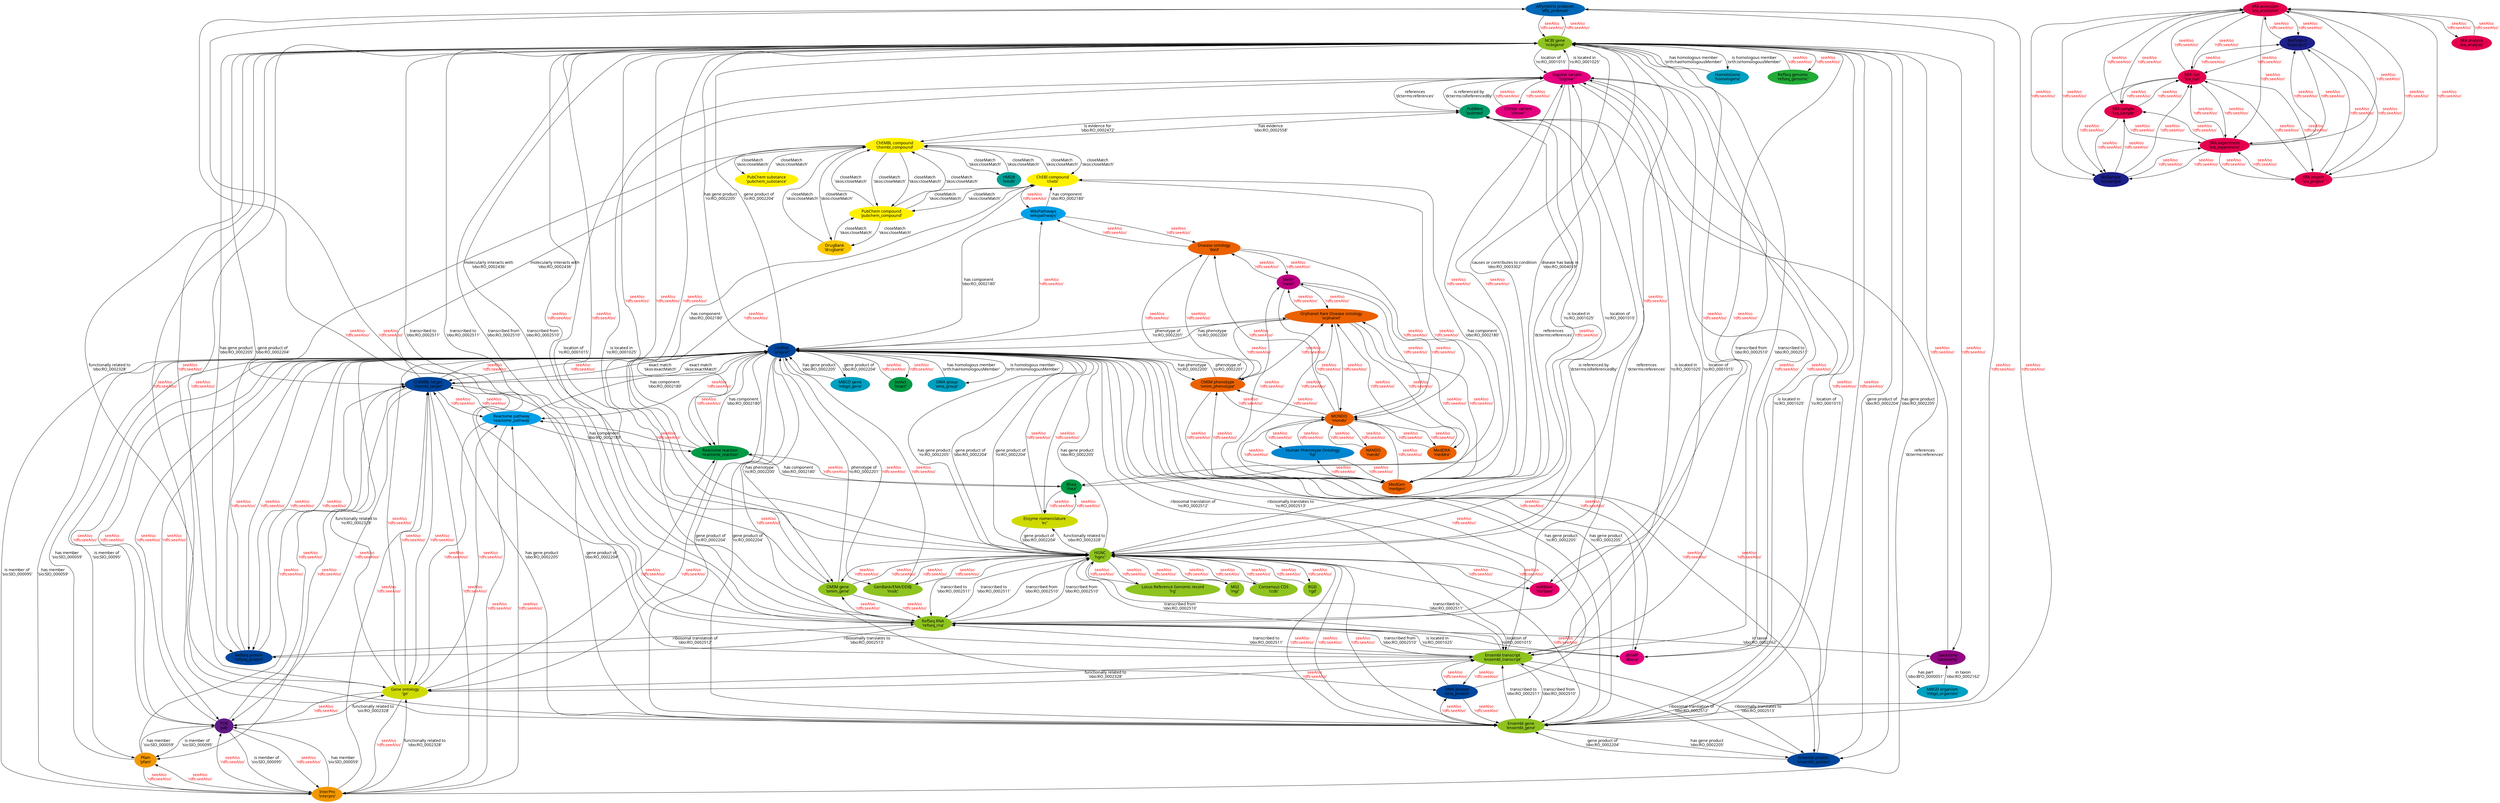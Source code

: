 digraph togoid {
  node [
    style = "filled",
    color = "white",
    fontname = "Migu 1M"
  ];
  edge [
    fontname = "Migu 1M"
  ];

  "Affymetrix probeset
'affy_probeset'" [fillcolor = "#0068B7"] ;
  "NCBI gene
'ncbigene'" [fillcolor = "#8FC31F"] ;
  "ChEMBL compound
'chembl_compound'" [fillcolor = "#FFF100"] ;
  "ChEBI compound
'chebi'" [fillcolor = "#FFF100"] ;
  "ChEMBL target
'chembl_target'" [fillcolor = "#00479D"] ;
  "DrugBank
'drugbank'" [fillcolor = "#FCC800"] ;
  "HMDB
'hmdb'" [fillcolor = "#009E96"] ;
  "PubChem compound
'pubchem_compound'" [fillcolor = "#FFF100"] ;
  "PubChem substance
'pubchem_substance'" [fillcolor = "#FFF100"] ;
  "PubMed
'pubmed'" [fillcolor = "#009B6B"] ;
  "Ensembl gene
'ensembl_gene'" [fillcolor = "#8FC31F"] ;
  "Gene ontology
'go'" [fillcolor = "#CFDB00"] ;
  "InterPro
'interpro'" [fillcolor = "#F39800"] ;
  "PDB
'pdb'" [fillcolor = "#601986"] ;
  "Pfam
'pfam'" [fillcolor = "#F39800"] ;
  "Reactome pathway
'reactome_pathway'" [fillcolor = "#00A0E9"] ;
  "UniProt
'uniprot'" [fillcolor = "#00479D"] ;
  "Disease ontology
'doid'" [fillcolor = "#EB6100"] ;
  "MeSH
'mesh'" [fillcolor = "#BE0081"] ;
  "OMIM phenotype
'omim_phenotype'" [fillcolor = "#EB6100"] ;
  "Ensembl protein
'ensembl_protein'" [fillcolor = "#00479D"] ;
  "Ensembl transcript
'ensembl_transcript'" [fillcolor = "#8FC31F"] ;
  "HGNC
'hgnc'" [fillcolor = "#8FC31F"] ;
  "RefSeq RNA
'refseq_rna'" [fillcolor = "#8FC31F"] ;
  "Consensus CDS
'ccds'" [fillcolor = "#8FC31F"] ;
  "Enzyme nomenclature
'ec'" [fillcolor = "#CFDB00"] ;
  "GenBank/ENA/DDBJ
'insdc'" [fillcolor = "#8FC31F"] ;
  "Locus Reference Genomic record
'lrg'" [fillcolor = "#8FC31F"] ;
  "MGI
'mgi'" [fillcolor = "#8FC31F"] ;
  "miRBase
'mirbase'" [fillcolor = "#E5006A"] ;
  "OMIM gene
'omim_gene'" [fillcolor = "#8FC31F"] ;
  "RGD
'rgd'" [fillcolor = "#8FC31F"] ;
  "HomoloGene
'homologene'" [fillcolor = "#00A0C1"] ;
  "MBGD gene
'mbgd_gene'" [fillcolor = "#00A0C1"] ;
  "MBGD organism
'mbgd_organism'" [fillcolor = "#00A0C1"] ;
  "Taxonomy
'taxonomy'" [fillcolor = "#920783"] ;
  "MedGen
'medgen'" [fillcolor = "#EB6100"] ;
  "Human Phenotype Ontology
'hp'" [fillcolor = "#0086D1"] ;
  "MONDO
'mondo'" [fillcolor = "#EB6100"] ;
  "Orphanet Rare Disease ontology
'orphanet'" [fillcolor = "#EB6100"] ;
  "MedDRA
'meddra'" [fillcolor = "#EB6100"] ;
  "NANDO
'nando'" [fillcolor = "#EB6100"] ;
  "RefSeq genomic
'refseq_genomic'" [fillcolor = "#22AC38"] ;
  "RefSeq protein
'refseq_protein'" [fillcolor = "#00479D"] ;
  "OMA protein
'oma_protein'" [fillcolor = "#00479D"] ;
  "Reactome reaction
'reactome_reaction'" [fillcolor = "#009944"] ;
  "dbSNP
'dbsnp'" [fillcolor = "#E4007F"] ;
  "Rhea
'rhea'" [fillcolor = "#009944"] ;
  "SRA accession
'sra_accession'" [fillcolor = "#E5004F"] ;
  "BioProject
'bioproject'" [fillcolor = "#1D2088"] ;
  "BioSample
'biosample'" [fillcolor = "#1D2088"] ;
  "SRA analysis
'sra_analysis'" [fillcolor = "#E5004F"] ;
  "SRA experiment
'sra_experiment'" [fillcolor = "#E5004F"] ;
  "SRA project
'sra_project'" [fillcolor = "#E5004F"] ;
  "SRA run
'sra_run'" [fillcolor = "#E5004F"] ;
  "SRA sample
'sra_sample'" [fillcolor = "#E5004F"] ;
  "TogoVar variant
'togovar'" [fillcolor = "#E4007F"] ;
  "ClinVar variant
'clinvar'" [fillcolor = "#E4007F"] ;
  "IntAct
'intact'" [fillcolor = "#009944"] ;
  "OMA group
'oma_group'" [fillcolor = "#00A0C1"] ;
  "WikiPathways
'wikipathways'" [fillcolor = "#00A0E9"] ;

  "Affymetrix probeset
'affy_probeset'" -> "NCBI gene
'ncbigene'" [ label = "seeAlso
'rdfs:seeAlso'" , fontcolor = red ] ;
  "NCBI gene
'ncbigene'" -> "Affymetrix probeset
'affy_probeset'" [ label = "seeAlso
'rdfs:seeAlso'" , fontcolor = red ] ;
  "ChEMBL compound
'chembl_compound'" -> "ChEBI compound
'chebi'" [ label = "closeMatch
'skos:closeMatch'"  ] ;
  "ChEBI compound
'chebi'" -> "ChEMBL compound
'chembl_compound'" [ label = "closeMatch
'skos:closeMatch'"  ] ;
  "ChEMBL compound
'chembl_compound'" -> "ChEMBL target
'chembl_target'" [ label = "molecularly interacts with
'obo:RO_0002436'"  ] ;
  "ChEMBL target
'chembl_target'" -> "ChEMBL compound
'chembl_compound'" [ label = "molecularly interacts with
'obo:RO_0002436'"  ] ;
  "ChEMBL compound
'chembl_compound'" -> "DrugBank
'drugbank'" [ label = "closeMatch
'skos:closeMatch'"  ] ;
  "DrugBank
'drugbank'" -> "ChEMBL compound
'chembl_compound'" [ label = "closeMatch
'skos:closeMatch'"  ] ;
  "ChEMBL compound
'chembl_compound'" -> "HMDB
'hmdb'" [ label = "closeMatch
'skos:closeMatch'"  ] ;
  "HMDB
'hmdb'" -> "ChEMBL compound
'chembl_compound'" [ label = "closeMatch
'skos:closeMatch'"  ] ;
  "ChEMBL compound
'chembl_compound'" -> "PubChem compound
'pubchem_compound'" [ label = "closeMatch
'skos:closeMatch'"  ] ;
  "PubChem compound
'pubchem_compound'" -> "ChEMBL compound
'chembl_compound'" [ label = "closeMatch
'skos:closeMatch'"  ] ;
  "ChEMBL compound
'chembl_compound'" -> "PubChem substance
'pubchem_substance'" [ label = "closeMatch
'skos:closeMatch'"  ] ;
  "PubChem substance
'pubchem_substance'" -> "ChEMBL compound
'chembl_compound'" [ label = "closeMatch
'skos:closeMatch'"  ] ;
  "ChEMBL compound
'chembl_compound'" -> "PubMed
'pubmed'" [ label = "has evidence
'obo:RO_0002558'"  ] ;
  "PubMed
'pubmed'" -> "ChEMBL compound
'chembl_compound'" [ label = "is evidence for
'obo:RO_0002472'"  ] ;
  "ChEMBL target
'chembl_target'" -> "Ensembl gene
'ensembl_gene'" [ label = "gene product of
'obo:RO_0002204'"  ] ;
  "Ensembl gene
'ensembl_gene'" -> "ChEMBL target
'chembl_target'" [ label = "has gene product
'obo:RO_0002205'"  ] ;
  "ChEMBL target
'chembl_target'" -> "Gene ontology
'go'" [ label = "seeAlso
'rdfs:seeAlso'" , fontcolor = red ] ;
  "Gene ontology
'go'" -> "ChEMBL target
'chembl_target'" [ label = "seeAlso
'rdfs:seeAlso'" , fontcolor = red ] ;
  "ChEMBL target
'chembl_target'" -> "InterPro
'interpro'" [ label = "seeAlso
'rdfs:seeAlso'" , fontcolor = red ] ;
  "InterPro
'interpro'" -> "ChEMBL target
'chembl_target'" [ label = "seeAlso
'rdfs:seeAlso'" , fontcolor = red ] ;
  "ChEMBL target
'chembl_target'" -> "PDB
'pdb'" [ label = "seeAlso
'rdfs:seeAlso'" , fontcolor = red ] ;
  "PDB
'pdb'" -> "ChEMBL target
'chembl_target'" [ label = "seeAlso
'rdfs:seeAlso'" , fontcolor = red ] ;
  "ChEMBL target
'chembl_target'" -> "Pfam
'pfam'" [ label = "seeAlso
'rdfs:seeAlso'" , fontcolor = red ] ;
  "Pfam
'pfam'" -> "ChEMBL target
'chembl_target'" [ label = "seeAlso
'rdfs:seeAlso'" , fontcolor = red ] ;
  "ChEMBL target
'chembl_target'" -> "Reactome pathway
'reactome_pathway'" [ label = "seeAlso
'rdfs:seeAlso'" , fontcolor = red ] ;
  "Reactome pathway
'reactome_pathway'" -> "ChEMBL target
'chembl_target'" [ label = "seeAlso
'rdfs:seeAlso'" , fontcolor = red ] ;
  "ChEMBL target
'chembl_target'" -> "UniProt
'uniprot'" [ label = "exact match
'skos:exactMatch'"  ] ;
  "UniProt
'uniprot'" -> "ChEMBL target
'chembl_target'" [ label = "exact match
'skos:exactMatch'"  ] ;
  "Disease ontology
'doid'" -> "MeSH
'mesh'" [ label = "seeAlso
'rdfs:seeAlso'" , fontcolor = red ] ;
  "MeSH
'mesh'" -> "Disease ontology
'doid'" [ label = "seeAlso
'rdfs:seeAlso'" , fontcolor = red ] ;
  "Disease ontology
'doid'" -> "OMIM phenotype
'omim_phenotype'" [ label = "seeAlso
'rdfs:seeAlso'" , fontcolor = red ] ;
  "OMIM phenotype
'omim_phenotype'" -> "Disease ontology
'doid'" [ label = "seeAlso
'rdfs:seeAlso'" , fontcolor = red ] ;
  "Ensembl gene
'ensembl_gene'" -> "Affymetrix probeset
'affy_probeset'" [ label = "seeAlso
'rdfs:seeAlso'" , fontcolor = red ] ;
  "Affymetrix probeset
'affy_probeset'" -> "Ensembl gene
'ensembl_gene'" [ label = "seeAlso
'rdfs:seeAlso'" , fontcolor = red ] ;
  "Ensembl gene
'ensembl_gene'" -> "Ensembl protein
'ensembl_protein'" [ label = "has gene product
'obo:RO_0002205'"  ] ;
  "Ensembl protein
'ensembl_protein'" -> "Ensembl gene
'ensembl_gene'" [ label = "gene product of
'obo:RO_0002204'"  ] ;
  "Ensembl gene
'ensembl_gene'" -> "Ensembl transcript
'ensembl_transcript'" [ label = "transcribed to
'obo:RO_0002511'"  ] ;
  "Ensembl transcript
'ensembl_transcript'" -> "Ensembl gene
'ensembl_gene'" [ label = "transcribed from
'obo:RO_0002510'"  ] ;
  "Ensembl gene
'ensembl_gene'" -> "HGNC
'hgnc'" [ label = "seeAlso
'rdfs:seeAlso'" , fontcolor = red ] ;
  "HGNC
'hgnc'" -> "Ensembl gene
'ensembl_gene'" [ label = "seeAlso
'rdfs:seeAlso'" , fontcolor = red ] ;
  "Ensembl gene
'ensembl_gene'" -> "NCBI gene
'ncbigene'" [ label = "seeAlso
'rdfs:seeAlso'" , fontcolor = red ] ;
  "NCBI gene
'ncbigene'" -> "Ensembl gene
'ensembl_gene'" [ label = "seeAlso
'rdfs:seeAlso'" , fontcolor = red ] ;
  "Ensembl gene
'ensembl_gene'" -> "UniProt
'uniprot'" [ label = "has gene product
'ro:RO_0002205'"  ] ;
  "UniProt
'uniprot'" -> "Ensembl gene
'ensembl_gene'" [ label = "gene product of
'ro:RO_0002204'"  ] ;
  "Ensembl protein
'ensembl_protein'" -> "Ensembl transcript
'ensembl_transcript'" [ label = "ribosomal translation of
'obo:RO_0002512'"  ] ;
  "Ensembl transcript
'ensembl_transcript'" -> "Ensembl protein
'ensembl_protein'" [ label = "ribosomally translates to
'obo:RO_0002513'"  ] ;
  "Ensembl transcript
'ensembl_transcript'" -> "Affymetrix probeset
'affy_probeset'" [ label = "seeAlso
'rdfs:seeAlso'" , fontcolor = red ] ;
  "Affymetrix probeset
'affy_probeset'" -> "Ensembl transcript
'ensembl_transcript'" [ label = "seeAlso
'rdfs:seeAlso'" , fontcolor = red ] ;
  "Ensembl transcript
'ensembl_transcript'" -> "Gene ontology
'go'" [ label = "functionally related to
'obo:RO_0002328'"  ] ;
  "Gene ontology
'go'" -> "Ensembl transcript
'ensembl_transcript'" [ label = "seeAlso
'rdfs:seeAlso'" , fontcolor = red ] ;
  "Ensembl transcript
'ensembl_transcript'" -> "HGNC
'hgnc'" [ label = "transcribed from
'obo:RO_0002510'"  ] ;
  "HGNC
'hgnc'" -> "Ensembl transcript
'ensembl_transcript'" [ label = "transcribed to
'obo:RO_0002511'"  ] ;
  "Ensembl transcript
'ensembl_transcript'" -> "RefSeq RNA
'refseq_rna'" [ label = "transcribed to
'obo:RO_0002511'"  ] ;
  "RefSeq RNA
'refseq_rna'" -> "Ensembl transcript
'ensembl_transcript'" [ label = "transcribed from
'obo:RO_0002510'"  ] ;
  "HGNC
'hgnc'" -> "Consensus CDS
'ccds'" [ label = "seeAlso
'rdfs:seeAlso'" , fontcolor = red ] ;
  "Consensus CDS
'ccds'" -> "HGNC
'hgnc'" [ label = "seeAlso
'rdfs:seeAlso'" , fontcolor = red ] ;
  "HGNC
'hgnc'" -> "Enzyme nomenclature
'ec'" [ label = "functionally related to
'obo:RO_0002328'"  ] ;
  "Enzyme nomenclature
'ec'" -> "HGNC
'hgnc'" [ label = "gene product of
'obo:RO_0002204'"  ] ;
  "HGNC
'hgnc'" -> "Ensembl gene
'ensembl_gene'" [ label = "seeAlso
'rdfs:seeAlso'" , fontcolor = red ] ;
  "Ensembl gene
'ensembl_gene'" -> "HGNC
'hgnc'" [ label = "seeAlso
'rdfs:seeAlso'" , fontcolor = red ] ;
  "HGNC
'hgnc'" -> "GenBank/ENA/DDBJ
'insdc'" [ label = "seeAlso
'rdfs:seeAlso'" , fontcolor = red ] ;
  "GenBank/ENA/DDBJ
'insdc'" -> "HGNC
'hgnc'" [ label = "seeAlso
'rdfs:seeAlso'" , fontcolor = red ] ;
  "HGNC
'hgnc'" -> "Locus Reference Genomic record
'lrg'" [ label = "seeAlso
'rdfs:seeAlso'" , fontcolor = red ] ;
  "Locus Reference Genomic record
'lrg'" -> "HGNC
'hgnc'" [ label = "seeAlso
'rdfs:seeAlso'" , fontcolor = red ] ;
  "HGNC
'hgnc'" -> "MGI
'mgi'" [ label = "seeAlso
'rdfs:seeAlso'" , fontcolor = red ] ;
  "MGI
'mgi'" -> "HGNC
'hgnc'" [ label = "seeAlso
'rdfs:seeAlso'" , fontcolor = red ] ;
  "HGNC
'hgnc'" -> "miRBase
'mirbase'" [ label = "seeAlso
'rdfs:seeAlso'" , fontcolor = red ] ;
  "miRBase
'mirbase'" -> "HGNC
'hgnc'" [ label = "seeAlso
'rdfs:seeAlso'" , fontcolor = red ] ;
  "HGNC
'hgnc'" -> "NCBI gene
'ncbigene'" [ label = "seeAlso
'rdfs:seeAlso'" , fontcolor = red ] ;
  "NCBI gene
'ncbigene'" -> "HGNC
'hgnc'" [ label = "seeAlso
'rdfs:seeAlso'" , fontcolor = red ] ;
  "HGNC
'hgnc'" -> "OMIM gene
'omim_gene'" [ label = "seeAlso
'rdfs:seeAlso'" , fontcolor = red ] ;
  "OMIM gene
'omim_gene'" -> "HGNC
'hgnc'" [ label = "seeAlso
'rdfs:seeAlso'" , fontcolor = red ] ;
  "HGNC
'hgnc'" -> "PubMed
'pubmed'" [ label = "references
'dcterms:references'"  ] ;
  "PubMed
'pubmed'" -> "HGNC
'hgnc'" [ label = "seeAlso
'rdfs:seeAlso'" , fontcolor = red ] ;
  "HGNC
'hgnc'" -> "RefSeq RNA
'refseq_rna'" [ label = "transcribed to
'obo:RO_0002511'"  ] ;
  "RefSeq RNA
'refseq_rna'" -> "HGNC
'hgnc'" [ label = "transcribed from
'obo:RO_0002510'"  ] ;
  "HGNC
'hgnc'" -> "RGD
'rgd'" [ label = "seeAlso
'rdfs:seeAlso'" , fontcolor = red ] ;
  "RGD
'rgd'" -> "HGNC
'hgnc'" [ label = "seeAlso
'rdfs:seeAlso'" , fontcolor = red ] ;
  "HGNC
'hgnc'" -> "UniProt
'uniprot'" [ label = "has gene product
'obo:RO_0002205'"  ] ;
  "UniProt
'uniprot'" -> "HGNC
'hgnc'" [ label = "gene product of
'obo:RO_0002204'"  ] ;
  "HomoloGene
'homologene'" -> "NCBI gene
'ncbigene'" [ label = "has homologous member
'orth:hasHomologousMember'"  ] ;
  "NCBI gene
'ncbigene'" -> "HomoloGene
'homologene'" [ label = "is homologous member
'orth:isHomologousMember'"  ] ;
  "InterPro
'interpro'" -> "Gene ontology
'go'" [ label = "functionally related to
'obo:RO_0002328'"  ] ;
  "Gene ontology
'go'" -> "InterPro
'interpro'" [ label = "seeAlso
'rdfs:seeAlso'" , fontcolor = red ] ;
  "InterPro
'interpro'" -> "PDB
'pdb'" [ label = "seeAlso
'rdfs:seeAlso'" , fontcolor = red ] ;
  "PDB
'pdb'" -> "InterPro
'interpro'" [ label = "seeAlso
'rdfs:seeAlso'" , fontcolor = red ] ;
  "InterPro
'interpro'" -> "Pfam
'pfam'" [ label = "seeAlso
'rdfs:seeAlso'" , fontcolor = red ] ;
  "Pfam
'pfam'" -> "InterPro
'interpro'" [ label = "seeAlso
'rdfs:seeAlso'" , fontcolor = red ] ;
  "InterPro
'interpro'" -> "PubMed
'pubmed'" [ label = "references
'dcterms:references'"  ] ;
  "InterPro
'interpro'" -> "Reactome pathway
'reactome_pathway'" [ label = "seeAlso
'rdfs:seeAlso'" , fontcolor = red ] ;
  "Reactome pathway
'reactome_pathway'" -> "InterPro
'interpro'" [ label = "seeAlso
'rdfs:seeAlso'" , fontcolor = red ] ;
  "InterPro
'interpro'" -> "UniProt
'uniprot'" [ label = "has member
'sio:SIO_000059'"  ] ;
  "UniProt
'uniprot'" -> "InterPro
'interpro'" [ label = "is member of
'sio:SIO_000095'"  ] ;
  "MBGD gene
'mbgd_gene'" -> "UniProt
'uniprot'" [ label = "has gene product
'obo:RO_0002205'"  ] ;
  "UniProt
'uniprot'" -> "MBGD gene
'mbgd_gene'" [ label = "gene product of
'obo:RO_0002204'"  ] ;
  "MBGD organism
'mbgd_organism'" -> "Taxonomy
'taxonomy'" [ label = "in taxon
'obo:RO_0002162'"  ] ;
  "Taxonomy
'taxonomy'" -> "MBGD organism
'mbgd_organism'" [ label = "has part
'obo:BFO_0000051'"  ] ;
  "MedGen
'medgen'" -> "Human Phenotype Ontology
'hp'" [ label = "seeAlso
'rdfs:seeAlso'" , fontcolor = red ] ;
  "Human Phenotype Ontology
'hp'" -> "MedGen
'medgen'" [ label = "seeAlso
'rdfs:seeAlso'" , fontcolor = red ] ;
  "MedGen
'medgen'" -> "MeSH
'mesh'" [ label = "seeAlso
'rdfs:seeAlso'" , fontcolor = red ] ;
  "MeSH
'mesh'" -> "MedGen
'medgen'" [ label = "seeAlso
'rdfs:seeAlso'" , fontcolor = red ] ;
  "MedGen
'medgen'" -> "MONDO
'mondo'" [ label = "seeAlso
'rdfs:seeAlso'" , fontcolor = red ] ;
  "MONDO
'mondo'" -> "MedGen
'medgen'" [ label = "seeAlso
'rdfs:seeAlso'" , fontcolor = red ] ;
  "MedGen
'medgen'" -> "NCBI gene
'ncbigene'" [ label = "disease has basis in
'obo:RO_0004019'"  ] ;
  "NCBI gene
'ncbigene'" -> "MedGen
'medgen'" [ label = "causes or contributes to condition
'obo:RO_0003302'"  ] ;
  "MedGen
'medgen'" -> "OMIM phenotype
'omim_phenotype'" [ label = "seeAlso
'rdfs:seeAlso'" , fontcolor = red ] ;
  "OMIM phenotype
'omim_phenotype'" -> "MedGen
'medgen'" [ label = "seeAlso
'rdfs:seeAlso'" , fontcolor = red ] ;
  "MedGen
'medgen'" -> "Orphanet Rare Disease ontology
'orphanet'" [ label = "seeAlso
'rdfs:seeAlso'" , fontcolor = red ] ;
  "Orphanet Rare Disease ontology
'orphanet'" -> "MedGen
'medgen'" [ label = "seeAlso
'rdfs:seeAlso'" , fontcolor = red ] ;
  "MONDO
'mondo'" -> "Disease ontology
'doid'" [ label = "seeAlso
'rdfs:seeAlso'" , fontcolor = red ] ;
  "Disease ontology
'doid'" -> "MONDO
'mondo'" [ label = "seeAlso
'rdfs:seeAlso'" , fontcolor = red ] ;
  "MONDO
'mondo'" -> "Human Phenotype Ontology
'hp'" [ label = "seeAlso
'rdfs:seeAlso'" , fontcolor = red ] ;
  "Human Phenotype Ontology
'hp'" -> "MONDO
'mondo'" [ label = "seeAlso
'rdfs:seeAlso'" , fontcolor = red ] ;
  "MONDO
'mondo'" -> "MedDRA
'meddra'" [ label = "seeAlso
'rdfs:seeAlso'" , fontcolor = red ] ;
  "MedDRA
'meddra'" -> "MONDO
'mondo'" [ label = "seeAlso
'rdfs:seeAlso'" , fontcolor = red ] ;
  "MONDO
'mondo'" -> "MeSH
'mesh'" [ label = "seeAlso
'rdfs:seeAlso'" , fontcolor = red ] ;
  "MeSH
'mesh'" -> "MONDO
'mondo'" [ label = "seeAlso
'rdfs:seeAlso'" , fontcolor = red ] ;
  "MONDO
'mondo'" -> "OMIM phenotype
'omim_phenotype'" [ label = "seeAlso
'rdfs:seeAlso'" , fontcolor = red ] ;
  "OMIM phenotype
'omim_phenotype'" -> "MONDO
'mondo'" [ label = "seeAlso
'rdfs:seeAlso'" , fontcolor = red ] ;
  "MONDO
'mondo'" -> "Orphanet Rare Disease ontology
'orphanet'" [ label = "seeAlso
'rdfs:seeAlso'" , fontcolor = red ] ;
  "Orphanet Rare Disease ontology
'orphanet'" -> "MONDO
'mondo'" [ label = "seeAlso
'rdfs:seeAlso'" , fontcolor = red ] ;
  "NANDO
'nando'" -> "MONDO
'mondo'" [ label = "seeAlso
'rdfs:seeAlso'" , fontcolor = red ] ;
  "MONDO
'mondo'" -> "NANDO
'nando'" [ label = "seeAlso
'rdfs:seeAlso'" , fontcolor = red ] ;
  "NCBI gene
'ncbigene'" -> "Ensembl gene
'ensembl_gene'" [ label = "seeAlso
'rdfs:seeAlso'" , fontcolor = red ] ;
  "Ensembl gene
'ensembl_gene'" -> "NCBI gene
'ncbigene'" [ label = "seeAlso
'rdfs:seeAlso'" , fontcolor = red ] ;
  "NCBI gene
'ncbigene'" -> "Ensembl protein
'ensembl_protein'" [ label = "has gene product
'obo:RO_0002205'"  ] ;
  "Ensembl protein
'ensembl_protein'" -> "NCBI gene
'ncbigene'" [ label = "gene product of
'obo:RO_0002204'"  ] ;
  "NCBI gene
'ncbigene'" -> "Ensembl transcript
'ensembl_transcript'" [ label = "transcribed to
'obo:RO_0002511'"  ] ;
  "Ensembl transcript
'ensembl_transcript'" -> "NCBI gene
'ncbigene'" [ label = "transcribed from
'obo:RO_0002510'"  ] ;
  "NCBI gene
'ncbigene'" -> "Gene ontology
'go'" [ label = "functionally related to
'obo:RO_0002328'"  ] ;
  "Gene ontology
'go'" -> "NCBI gene
'ncbigene'" [ label = "seeAlso
'rdfs:seeAlso'" , fontcolor = red ] ;
  "NCBI gene
'ncbigene'" -> "HGNC
'hgnc'" [ label = "seeAlso
'rdfs:seeAlso'" , fontcolor = red ] ;
  "HGNC
'hgnc'" -> "NCBI gene
'ncbigene'" [ label = "seeAlso
'rdfs:seeAlso'" , fontcolor = red ] ;
  "NCBI gene
'ncbigene'" -> "miRBase
'mirbase'" [ label = "seeAlso
'rdfs:seeAlso'" , fontcolor = red ] ;
  "miRBase
'mirbase'" -> "NCBI gene
'ncbigene'" [ label = "seeAlso
'rdfs:seeAlso'" , fontcolor = red ] ;
  "NCBI gene
'ncbigene'" -> "OMIM gene
'omim_gene'" [ label = "seeAlso
'rdfs:seeAlso'" , fontcolor = red ] ;
  "OMIM gene
'omim_gene'" -> "NCBI gene
'ncbigene'" [ label = "seeAlso
'rdfs:seeAlso'" , fontcolor = red ] ;
  "NCBI gene
'ncbigene'" -> "RefSeq genomic
'refseq_genomic'" [ label = "seeAlso
'rdfs:seeAlso'" , fontcolor = red ] ;
  "RefSeq genomic
'refseq_genomic'" -> "NCBI gene
'ncbigene'" [ label = "seeAlso
'rdfs:seeAlso'" , fontcolor = red ] ;
  "NCBI gene
'ncbigene'" -> "RefSeq protein
'refseq_protein'" [ label = "has gene product
'obo:RO_0002205'"  ] ;
  "RefSeq protein
'refseq_protein'" -> "NCBI gene
'ncbigene'" [ label = "gene product of
'obo:RO_0002204'"  ] ;
  "NCBI gene
'ncbigene'" -> "RefSeq RNA
'refseq_rna'" [ label = "transcribed to
'obo:RO_0002511'"  ] ;
  "RefSeq RNA
'refseq_rna'" -> "NCBI gene
'ncbigene'" [ label = "transcribed from
'obo:RO_0002510'"  ] ;
  "NCBI gene
'ncbigene'" -> "Taxonomy
'taxonomy'" [ label = "seeAlso
'rdfs:seeAlso'" , fontcolor = red ] ;
  "Taxonomy
'taxonomy'" -> "NCBI gene
'ncbigene'" [ label = "seeAlso
'rdfs:seeAlso'" , fontcolor = red ] ;
  "OMA protein
'oma_protein'" -> "Ensembl gene
'ensembl_gene'" [ label = "seeAlso
'rdfs:seeAlso'" , fontcolor = red ] ;
  "Ensembl gene
'ensembl_gene'" -> "OMA protein
'oma_protein'" [ label = "seeAlso
'rdfs:seeAlso'" , fontcolor = red ] ;
  "OMA protein
'oma_protein'" -> "Ensembl transcript
'ensembl_transcript'" [ label = "seeAlso
'rdfs:seeAlso'" , fontcolor = red ] ;
  "Ensembl transcript
'ensembl_transcript'" -> "OMA protein
'oma_protein'" [ label = "seeAlso
'rdfs:seeAlso'" , fontcolor = red ] ;
  "OMA protein
'oma_protein'" -> "UniProt
'uniprot'" [ label = "seeAlso
'rdfs:seeAlso'" , fontcolor = red ] ;
  "UniProt
'uniprot'" -> "OMA protein
'oma_protein'" [ label = "seeAlso
'rdfs:seeAlso'" , fontcolor = red ] ;
  "Orphanet Rare Disease ontology
'orphanet'" -> "MedDRA
'meddra'" [ label = "seeAlso
'rdfs:seeAlso'" , fontcolor = red ] ;
  "MedDRA
'meddra'" -> "Orphanet Rare Disease ontology
'orphanet'" [ label = "seeAlso
'rdfs:seeAlso'" , fontcolor = red ] ;
  "Orphanet Rare Disease ontology
'orphanet'" -> "MeSH
'mesh'" [ label = "seeAlso
'rdfs:seeAlso'" , fontcolor = red ] ;
  "MeSH
'mesh'" -> "Orphanet Rare Disease ontology
'orphanet'" [ label = "seeAlso
'rdfs:seeAlso'" , fontcolor = red ] ;
  "Orphanet Rare Disease ontology
'orphanet'" -> "OMIM phenotype
'omim_phenotype'" [ label = "seeAlso
'rdfs:seeAlso'" , fontcolor = red ] ;
  "OMIM phenotype
'omim_phenotype'" -> "Orphanet Rare Disease ontology
'orphanet'" [ label = "seeAlso
'rdfs:seeAlso'" , fontcolor = red ] ;
  "PDB
'pdb'" -> "Gene ontology
'go'" [ label = "functionally related to
'sio:RO_0002328'"  ] ;
  "Gene ontology
'go'" -> "PDB
'pdb'" [ label = "seeAlso
'rdfs:seeAlso'" , fontcolor = red ] ;
  "PDB
'pdb'" -> "InterPro
'interpro'" [ label = "is member of
'sio:SIO_000095'"  ] ;
  "InterPro
'interpro'" -> "PDB
'pdb'" [ label = "has member
'sio:SIO_000059'"  ] ;
  "PDB
'pdb'" -> "Pfam
'pfam'" [ label = "is member of
'sio:SIO_000095'"  ] ;
  "Pfam
'pfam'" -> "PDB
'pdb'" [ label = "has member
'sio:SIO_000059'"  ] ;
  "PDB
'pdb'" -> "UniProt
'uniprot'" [ label = "seeAlso
'rdfs:seeAlso'" , fontcolor = red ] ;
  "UniProt
'uniprot'" -> "PDB
'pdb'" [ label = "seeAlso
'rdfs:seeAlso'" , fontcolor = red ] ;
  "PubChem compound
'pubchem_compound'" -> "ChEBI compound
'chebi'" [ label = "closeMatch
'skos:closeMatch'"  ] ;
  "ChEBI compound
'chebi'" -> "PubChem compound
'pubchem_compound'" [ label = "closeMatch
'skos:closeMatch'"  ] ;
  "PubChem compound
'pubchem_compound'" -> "ChEMBL compound
'chembl_compound'" [ label = "closeMatch
'skos:closeMatch'"  ] ;
  "ChEMBL compound
'chembl_compound'" -> "PubChem compound
'pubchem_compound'" [ label = "closeMatch
'skos:closeMatch'"  ] ;
  "PubChem compound
'pubchem_compound'" -> "DrugBank
'drugbank'" [ label = "closeMatch
'skos:closeMatch'"  ] ;
  "DrugBank
'drugbank'" -> "PubChem compound
'pubchem_compound'" [ label = "closeMatch
'skos:closeMatch'"  ] ;
  "Reactome pathway
'reactome_pathway'" -> "Gene ontology
'go'" [ label = "seeAlso
'rdfs:seeAlso'" , fontcolor = red ] ;
  "Gene ontology
'go'" -> "Reactome pathway
'reactome_pathway'" [ label = "seeAlso
'rdfs:seeAlso'" , fontcolor = red ] ;
  "Reactome pathway
'reactome_pathway'" -> "Reactome reaction
'reactome_reaction'" [ label = "has component
'obo:RO_0002180'"  ] ;
  "Reactome reaction
'reactome_reaction'" -> "Reactome pathway
'reactome_pathway'" [ label = "seeAlso
'rdfs:seeAlso'" , fontcolor = red ] ;
  "Reactome reaction
'reactome_reaction'" -> "ChEBI compound
'chebi'" [ label = "has component
'obo:RO_0002180'"  ] ;
  "ChEBI compound
'chebi'" -> "Reactome reaction
'reactome_reaction'" [ label = "seeAlso
'rdfs:seeAlso'" , fontcolor = red ] ;
  "Reactome reaction
'reactome_reaction'" -> "Gene ontology
'go'" [ label = "seeAlso
'rdfs:seeAlso'" , fontcolor = red ] ;
  "Gene ontology
'go'" -> "Reactome reaction
'reactome_reaction'" [ label = "seeAlso
'rdfs:seeAlso'" , fontcolor = red ] ;
  "Reactome reaction
'reactome_reaction'" -> "UniProt
'uniprot'" [ label = "has component
'obo:RO_0002180'"  ] ;
  "UniProt
'uniprot'" -> "Reactome reaction
'reactome_reaction'" [ label = "seeAlso
'rdfs:seeAlso'" , fontcolor = red ] ;
  "RefSeq protein
'refseq_protein'" -> "UniProt
'uniprot'" [ label = "seeAlso
'rdfs:seeAlso'" , fontcolor = red ] ;
  "UniProt
'uniprot'" -> "RefSeq protein
'refseq_protein'" [ label = "seeAlso
'rdfs:seeAlso'" , fontcolor = red ] ;
  "RefSeq RNA
'refseq_rna'" -> "dbSNP
'dbsnp'" [ label = "location of
'ro:RO_0001015'"  ] ;
  "dbSNP
'dbsnp'" -> "RefSeq RNA
'refseq_rna'" [ label = "is located in
'ro:RO_0001025'"  ] ;
  "RefSeq RNA
'refseq_rna'" -> "HGNC
'hgnc'" [ label = "transcribed from
'obo:RO_0002510'"  ] ;
  "HGNC
'hgnc'" -> "RefSeq RNA
'refseq_rna'" [ label = "transcribed to
'obo:RO_0002511'"  ] ;
  "RefSeq RNA
'refseq_rna'" -> "NCBI gene
'ncbigene'" [ label = "transcribed from
'obo:RO_0002510'"  ] ;
  "NCBI gene
'ncbigene'" -> "RefSeq RNA
'refseq_rna'" [ label = "transcribed to
'obo:RO_0002511'"  ] ;
  "RefSeq RNA
'refseq_rna'" -> "OMIM gene
'omim_gene'" [ label = "seeAlso
'rdfs:seeAlso'" , fontcolor = red ] ;
  "OMIM gene
'omim_gene'" -> "RefSeq RNA
'refseq_rna'" [ label = "seeAlso
'rdfs:seeAlso'" , fontcolor = red ] ;
  "RefSeq RNA
'refseq_rna'" -> "PubMed
'pubmed'" [ label = "references
'dcterms:references'"  ] ;
  "PubMed
'pubmed'" -> "RefSeq RNA
'refseq_rna'" [ label = "is referenced by
'dcterms:isReferencedBy'"  ] ;
  "RefSeq RNA
'refseq_rna'" -> "RefSeq protein
'refseq_protein'" [ label = "ribosomally translates to
'obo:RO_0002513'"  ] ;
  "RefSeq protein
'refseq_protein'" -> "RefSeq RNA
'refseq_rna'" [ label = "ribosomal translation of
'obo:RO_0002512'"  ] ;
  "RefSeq RNA
'refseq_rna'" -> "Taxonomy
'taxonomy'" [ label = "in taxon
'obo:RO_0002162'"  ] ;
  "Rhea
'rhea'" -> "ChEBI compound
'chebi'" [ label = "has component
'obo:RO_0002180'"  ] ;
  "ChEBI compound
'chebi'" -> "Rhea
'rhea'" [ label = "seeAlso
'rdfs:seeAlso'" , fontcolor = red ] ;
  "Rhea
'rhea'" -> "Enzyme nomenclature
'ec'" [ label = "seeAlso
'rdfs:seeAlso'" , fontcolor = red ] ;
  "Enzyme nomenclature
'ec'" -> "Rhea
'rhea'" [ label = "seeAlso
'rdfs:seeAlso'" , fontcolor = red ] ;
  "Rhea
'rhea'" -> "Reactome reaction
'reactome_reaction'" [ label = "seeAlso
'rdfs:seeAlso'" , fontcolor = red ] ;
  "Reactome reaction
'reactome_reaction'" -> "Rhea
'rhea'" [ label = "has component
'obo:RO_0002180'"  ] ;
  "SRA accession
'sra_accession'" -> "BioProject
'bioproject'" [ label = "seeAlso
'rdfs:seeAlso'" , fontcolor = red ] ;
  "BioProject
'bioproject'" -> "SRA accession
'sra_accession'" [ label = "seeAlso
'rdfs:seeAlso'" , fontcolor = red ] ;
  "SRA accession
'sra_accession'" -> "BioSample
'biosample'" [ label = "seeAlso
'rdfs:seeAlso'" , fontcolor = red ] ;
  "BioSample
'biosample'" -> "SRA accession
'sra_accession'" [ label = "seeAlso
'rdfs:seeAlso'" , fontcolor = red ] ;
  "SRA accession
'sra_accession'" -> "SRA analysis
'sra_analysis'" [ label = "seeAlso
'rdfs:seeAlso'" , fontcolor = red ] ;
  "SRA analysis
'sra_analysis'" -> "SRA accession
'sra_accession'" [ label = "seeAlso
'rdfs:seeAlso'" , fontcolor = red ] ;
  "SRA accession
'sra_accession'" -> "SRA experiment
'sra_experiment'" [ label = "seeAlso
'rdfs:seeAlso'" , fontcolor = red ] ;
  "SRA experiment
'sra_experiment'" -> "SRA accession
'sra_accession'" [ label = "seeAlso
'rdfs:seeAlso'" , fontcolor = red ] ;
  "SRA accession
'sra_accession'" -> "SRA project
'sra_project'" [ label = "seeAlso
'rdfs:seeAlso'" , fontcolor = red ] ;
  "SRA project
'sra_project'" -> "SRA accession
'sra_accession'" [ label = "seeAlso
'rdfs:seeAlso'" , fontcolor = red ] ;
  "SRA accession
'sra_accession'" -> "SRA run
'sra_run'" [ label = "seeAlso
'rdfs:seeAlso'" , fontcolor = red ] ;
  "SRA run
'sra_run'" -> "SRA accession
'sra_accession'" [ label = "seeAlso
'rdfs:seeAlso'" , fontcolor = red ] ;
  "SRA accession
'sra_accession'" -> "SRA sample
'sra_sample'" [ label = "seeAlso
'rdfs:seeAlso'" , fontcolor = red ] ;
  "SRA sample
'sra_sample'" -> "SRA accession
'sra_accession'" [ label = "seeAlso
'rdfs:seeAlso'" , fontcolor = red ] ;
  "SRA experiment
'sra_experiment'" -> "BioProject
'bioproject'" [ label = "seeAlso
'rdfs:seeAlso'" , fontcolor = red ] ;
  "BioProject
'bioproject'" -> "SRA experiment
'sra_experiment'" [ label = "seeAlso
'rdfs:seeAlso'" , fontcolor = red ] ;
  "SRA experiment
'sra_experiment'" -> "BioSample
'biosample'" [ label = "seeAlso
'rdfs:seeAlso'" , fontcolor = red ] ;
  "BioSample
'biosample'" -> "SRA experiment
'sra_experiment'" [ label = "seeAlso
'rdfs:seeAlso'" , fontcolor = red ] ;
  "SRA experiment
'sra_experiment'" -> "SRA project
'sra_project'" [ label = "seeAlso
'rdfs:seeAlso'" , fontcolor = red ] ;
  "SRA project
'sra_project'" -> "SRA experiment
'sra_experiment'" [ label = "seeAlso
'rdfs:seeAlso'" , fontcolor = red ] ;
  "SRA experiment
'sra_experiment'" -> "SRA sample
'sra_sample'" [ label = "seeAlso
'rdfs:seeAlso'" , fontcolor = red ] ;
  "SRA sample
'sra_sample'" -> "SRA experiment
'sra_experiment'" [ label = "seeAlso
'rdfs:seeAlso'" , fontcolor = red ] ;
  "SRA project
'sra_project'" -> "BioProject
'bioproject'" [ label = "seeAlso
'rdfs:seeAlso'" , fontcolor = red ] ;
  "BioProject
'bioproject'" -> "SRA project
'sra_project'" [ label = "seeAlso
'rdfs:seeAlso'" , fontcolor = red ] ;
  "SRA run
'sra_run'" -> "BioProject
'bioproject'" [ label = "seeAlso
'rdfs:seeAlso'" , fontcolor = red ] ;
  "BioProject
'bioproject'" -> "SRA run
'sra_run'" [ label = "seeAlso
'rdfs:seeAlso'" , fontcolor = red ] ;
  "SRA run
'sra_run'" -> "BioSample
'biosample'" [ label = "seeAlso
'rdfs:seeAlso'" , fontcolor = red ] ;
  "BioSample
'biosample'" -> "SRA run
'sra_run'" [ label = "seeAlso
'rdfs:seeAlso'" , fontcolor = red ] ;
  "SRA run
'sra_run'" -> "SRA experiment
'sra_experiment'" [ label = "seeAlso
'rdfs:seeAlso'" , fontcolor = red ] ;
  "SRA experiment
'sra_experiment'" -> "SRA run
'sra_run'" [ label = "seeAlso
'rdfs:seeAlso'" , fontcolor = red ] ;
  "SRA run
'sra_run'" -> "SRA project
'sra_project'" [ label = "seeAlso
'rdfs:seeAlso'" , fontcolor = red ] ;
  "SRA project
'sra_project'" -> "SRA run
'sra_run'" [ label = "seeAlso
'rdfs:seeAlso'" , fontcolor = red ] ;
  "SRA run
'sra_run'" -> "SRA sample
'sra_sample'" [ label = "seeAlso
'rdfs:seeAlso'" , fontcolor = red ] ;
  "SRA sample
'sra_sample'" -> "SRA run
'sra_run'" [ label = "seeAlso
'rdfs:seeAlso'" , fontcolor = red ] ;
  "SRA sample
'sra_sample'" -> "BioSample
'biosample'" [ label = "seeAlso
'rdfs:seeAlso'" , fontcolor = red ] ;
  "BioSample
'biosample'" -> "SRA sample
'sra_sample'" [ label = "seeAlso
'rdfs:seeAlso'" , fontcolor = red ] ;
  "TogoVar variant
'togovar'" -> "ClinVar variant
'clinvar'" [ label = "seeAlso
'rdfs:seeAlso'" , fontcolor = red ] ;
  "ClinVar variant
'clinvar'" -> "TogoVar variant
'togovar'" [ label = "seeAlso
'rdfs:seeAlso'" , fontcolor = red ] ;
  "TogoVar variant
'togovar'" -> "dbSNP
'dbsnp'" [ label = "seeAlso
'rdfs:seeAlso'" , fontcolor = red ] ;
  "dbSNP
'dbsnp'" -> "TogoVar variant
'togovar'" [ label = "seeAlso
'rdfs:seeAlso'" , fontcolor = red ] ;
  "TogoVar variant
'togovar'" -> "Ensembl gene
'ensembl_gene'" [ label = "is located in
'ro:RO_0001025'"  ] ;
  "Ensembl gene
'ensembl_gene'" -> "TogoVar variant
'togovar'" [ label = "location of
'ro:RO_0001015'"  ] ;
  "TogoVar variant
'togovar'" -> "Ensembl transcript
'ensembl_transcript'" [ label = "is located in
'ro:RO_0001025'"  ] ;
  "Ensembl transcript
'ensembl_transcript'" -> "TogoVar variant
'togovar'" [ label = "location of
'ro:RO_0001015'"  ] ;
  "TogoVar variant
'togovar'" -> "HGNC
'hgnc'" [ label = "is located in
'ro:RO_0001025'"  ] ;
  "HGNC
'hgnc'" -> "TogoVar variant
'togovar'" [ label = "location of
'ro:RO_0001015'"  ] ;
  "TogoVar variant
'togovar'" -> "MedGen
'medgen'" [ label = "seeAlso
'rdfs:seeAlso'" , fontcolor = red ] ;
  "MedGen
'medgen'" -> "TogoVar variant
'togovar'" [ label = "seeAlso
'rdfs:seeAlso'" , fontcolor = red ] ;
  "TogoVar variant
'togovar'" -> "NCBI gene
'ncbigene'" [ label = "is located in
'ro:RO_0001025'"  ] ;
  "NCBI gene
'ncbigene'" -> "TogoVar variant
'togovar'" [ label = "location of
'ro:RO_0001015'"  ] ;
  "TogoVar variant
'togovar'" -> "PubMed
'pubmed'" [ label = "references
'dcterms:references'"  ] ;
  "PubMed
'pubmed'" -> "TogoVar variant
'togovar'" [ label = "is referenced by
'dcterms:isReferencedBy'"  ] ;
  "TogoVar variant
'togovar'" -> "RefSeq RNA
'refseq_rna'" [ label = "is located in
'ro:RO_0001025'"  ] ;
  "RefSeq RNA
'refseq_rna'" -> "TogoVar variant
'togovar'" [ label = "location of
'ro:RO_0001015'"  ] ;
  "UniProt
'uniprot'" -> "ChEMBL target
'chembl_target'" [ label = "seeAlso
'rdfs:seeAlso'" , fontcolor = red ] ;
  "ChEMBL target
'chembl_target'" -> "UniProt
'uniprot'" [ label = "seeAlso
'rdfs:seeAlso'" , fontcolor = red ] ;
  "UniProt
'uniprot'" -> "dbSNP
'dbsnp'" [ label = "seeAlso
'rdfs:seeAlso'" , fontcolor = red ] ;
  "dbSNP
'dbsnp'" -> "UniProt
'uniprot'" [ label = "seeAlso
'rdfs:seeAlso'" , fontcolor = red ] ;
  "UniProt
'uniprot'" -> "Enzyme nomenclature
'ec'" [ label = "seeAlso
'rdfs:seeAlso'" , fontcolor = red ] ;
  "Enzyme nomenclature
'ec'" -> "UniProt
'uniprot'" [ label = "seeAlso
'rdfs:seeAlso'" , fontcolor = red ] ;
  "UniProt
'uniprot'" -> "Ensembl gene
'ensembl_gene'" [ label = "gene product of
'ro:RO_0002204'"  ] ;
  "Ensembl gene
'ensembl_gene'" -> "UniProt
'uniprot'" [ label = "has gene product
'ro:RO_0002205'"  ] ;
  "UniProt
'uniprot'" -> "Ensembl protein
'ensembl_protein'" [ label = "seeAlso
'rdfs:seeAlso'" , fontcolor = red ] ;
  "Ensembl protein
'ensembl_protein'" -> "UniProt
'uniprot'" [ label = "seeAlso
'rdfs:seeAlso'" , fontcolor = red ] ;
  "UniProt
'uniprot'" -> "Ensembl transcript
'ensembl_transcript'" [ label = "ribosomal translation of
'ro:RO_0002512'"  ] ;
  "Ensembl transcript
'ensembl_transcript'" -> "UniProt
'uniprot'" [ label = "ribosomally translates to
'ro:RO_0002513'"  ] ;
  "UniProt
'uniprot'" -> "Gene ontology
'go'" [ label = "functionally related to
'ro:RO_0002328'"  ] ;
  "Gene ontology
'go'" -> "UniProt
'uniprot'" [ label = "seeAlso
'rdfs:seeAlso'" , fontcolor = red ] ;
  "UniProt
'uniprot'" -> "HGNC
'hgnc'" [ label = "gene product of
'ro:RO_0002204'"  ] ;
  "HGNC
'hgnc'" -> "UniProt
'uniprot'" [ label = "has gene product
'ro:RO_0002205'"  ] ;
  "UniProt
'uniprot'" -> "GenBank/ENA/DDBJ
'insdc'" [ label = "seeAlso
'rdfs:seeAlso'" , fontcolor = red ] ;
  "GenBank/ENA/DDBJ
'insdc'" -> "UniProt
'uniprot'" [ label = "seeAlso
'rdfs:seeAlso'" , fontcolor = red ] ;
  "UniProt
'uniprot'" -> "IntAct
'intact'" [ label = "seeAlso
'rdfs:seeAlso'" , fontcolor = red ] ;
  "IntAct
'intact'" -> "UniProt
'uniprot'" [ label = "seeAlso
'rdfs:seeAlso'" , fontcolor = red ] ;
  "UniProt
'uniprot'" -> "NCBI gene
'ncbigene'" [ label = "gene product of
'ro:RO_0002204'"  ] ;
  "NCBI gene
'ncbigene'" -> "UniProt
'uniprot'" [ label = "has gene product
'ro:RO_0002205'"  ] ;
  "UniProt
'uniprot'" -> "OMA group
'oma_group'" [ label = "is homologous member
'orth:isHomologousMember'"  ] ;
  "OMA group
'oma_group'" -> "UniProt
'uniprot'" [ label = "has homologous member
'orth:hasHomologousMember'"  ] ;
  "UniProt
'uniprot'" -> "OMIM gene
'omim_gene'" [ label = "has phenotype
'ro:RO_0002200'"  ] ;
  "OMIM gene
'omim_gene'" -> "UniProt
'uniprot'" [ label = "phenotype of
'ro:RO_0002201'"  ] ;
  "UniProt
'uniprot'" -> "OMIM phenotype
'omim_phenotype'" [ label = "has phenotype
'ro:RO_0002200'"  ] ;
  "OMIM phenotype
'omim_phenotype'" -> "UniProt
'uniprot'" [ label = "phenotype of
'ro:RO_0002201'"  ] ;
  "UniProt
'uniprot'" -> "Orphanet Rare Disease ontology
'orphanet'" [ label = "has phenotype
'ro:RO_0002200'"  ] ;
  "Orphanet Rare Disease ontology
'orphanet'" -> "UniProt
'uniprot'" [ label = "phenotype of
'ro:RO_0002201'"  ] ;
  "UniProt
'uniprot'" -> "PDB
'pdb'" [ label = "seeAlso
'rdfs:seeAlso'" , fontcolor = red ] ;
  "PDB
'pdb'" -> "UniProt
'uniprot'" [ label = "seeAlso
'rdfs:seeAlso'" , fontcolor = red ] ;
  "UniProt
'uniprot'" -> "Pfam
'pfam'" [ label = "is member of
'sio:SIO_00095'"  ] ;
  "Pfam
'pfam'" -> "UniProt
'uniprot'" [ label = "has member
'sio:SIO_000059'"  ] ;
  "UniProt
'uniprot'" -> "Reactome pathway
'reactome_pathway'" [ label = "seeAlso
'rdfs:seeAlso'" , fontcolor = red ] ;
  "Reactome pathway
'reactome_pathway'" -> "UniProt
'uniprot'" [ label = "has component
'obo:RO_0002180'"  ] ;
  "UniProt
'uniprot'" -> "RefSeq protein
'refseq_protein'" [ label = "seeAlso
'rdfs:seeAlso'" , fontcolor = red ] ;
  "RefSeq protein
'refseq_protein'" -> "UniProt
'uniprot'" [ label = "seeAlso
'rdfs:seeAlso'" , fontcolor = red ] ;
  "WikiPathways
'wikipathways'" -> "ChEBI compound
'chebi'" [ label = "has component
'obo:RO_0002180'"  ] ;
  "ChEBI compound
'chebi'" -> "WikiPathways
'wikipathways'" [ label = "seeAlso
'rdfs:seeAlso'" , fontcolor = red ] ;
  "WikiPathways
'wikipathways'" -> "Disease ontology
'doid'" [ label = "seeAlso
'rdfs:seeAlso'" , fontcolor = red ] ;
  "Disease ontology
'doid'" -> "WikiPathways
'wikipathways'" [ label = "seeAlso
'rdfs:seeAlso'" , fontcolor = red ] ;
  "WikiPathways
'wikipathways'" -> "UniProt
'uniprot'" [ label = "has component
'obo:RO_0002180'"  ] ;
  "UniProt
'uniprot'" -> "WikiPathways
'wikipathways'" [ label = "seeAlso
'rdfs:seeAlso'" , fontcolor = red ] ;
}
